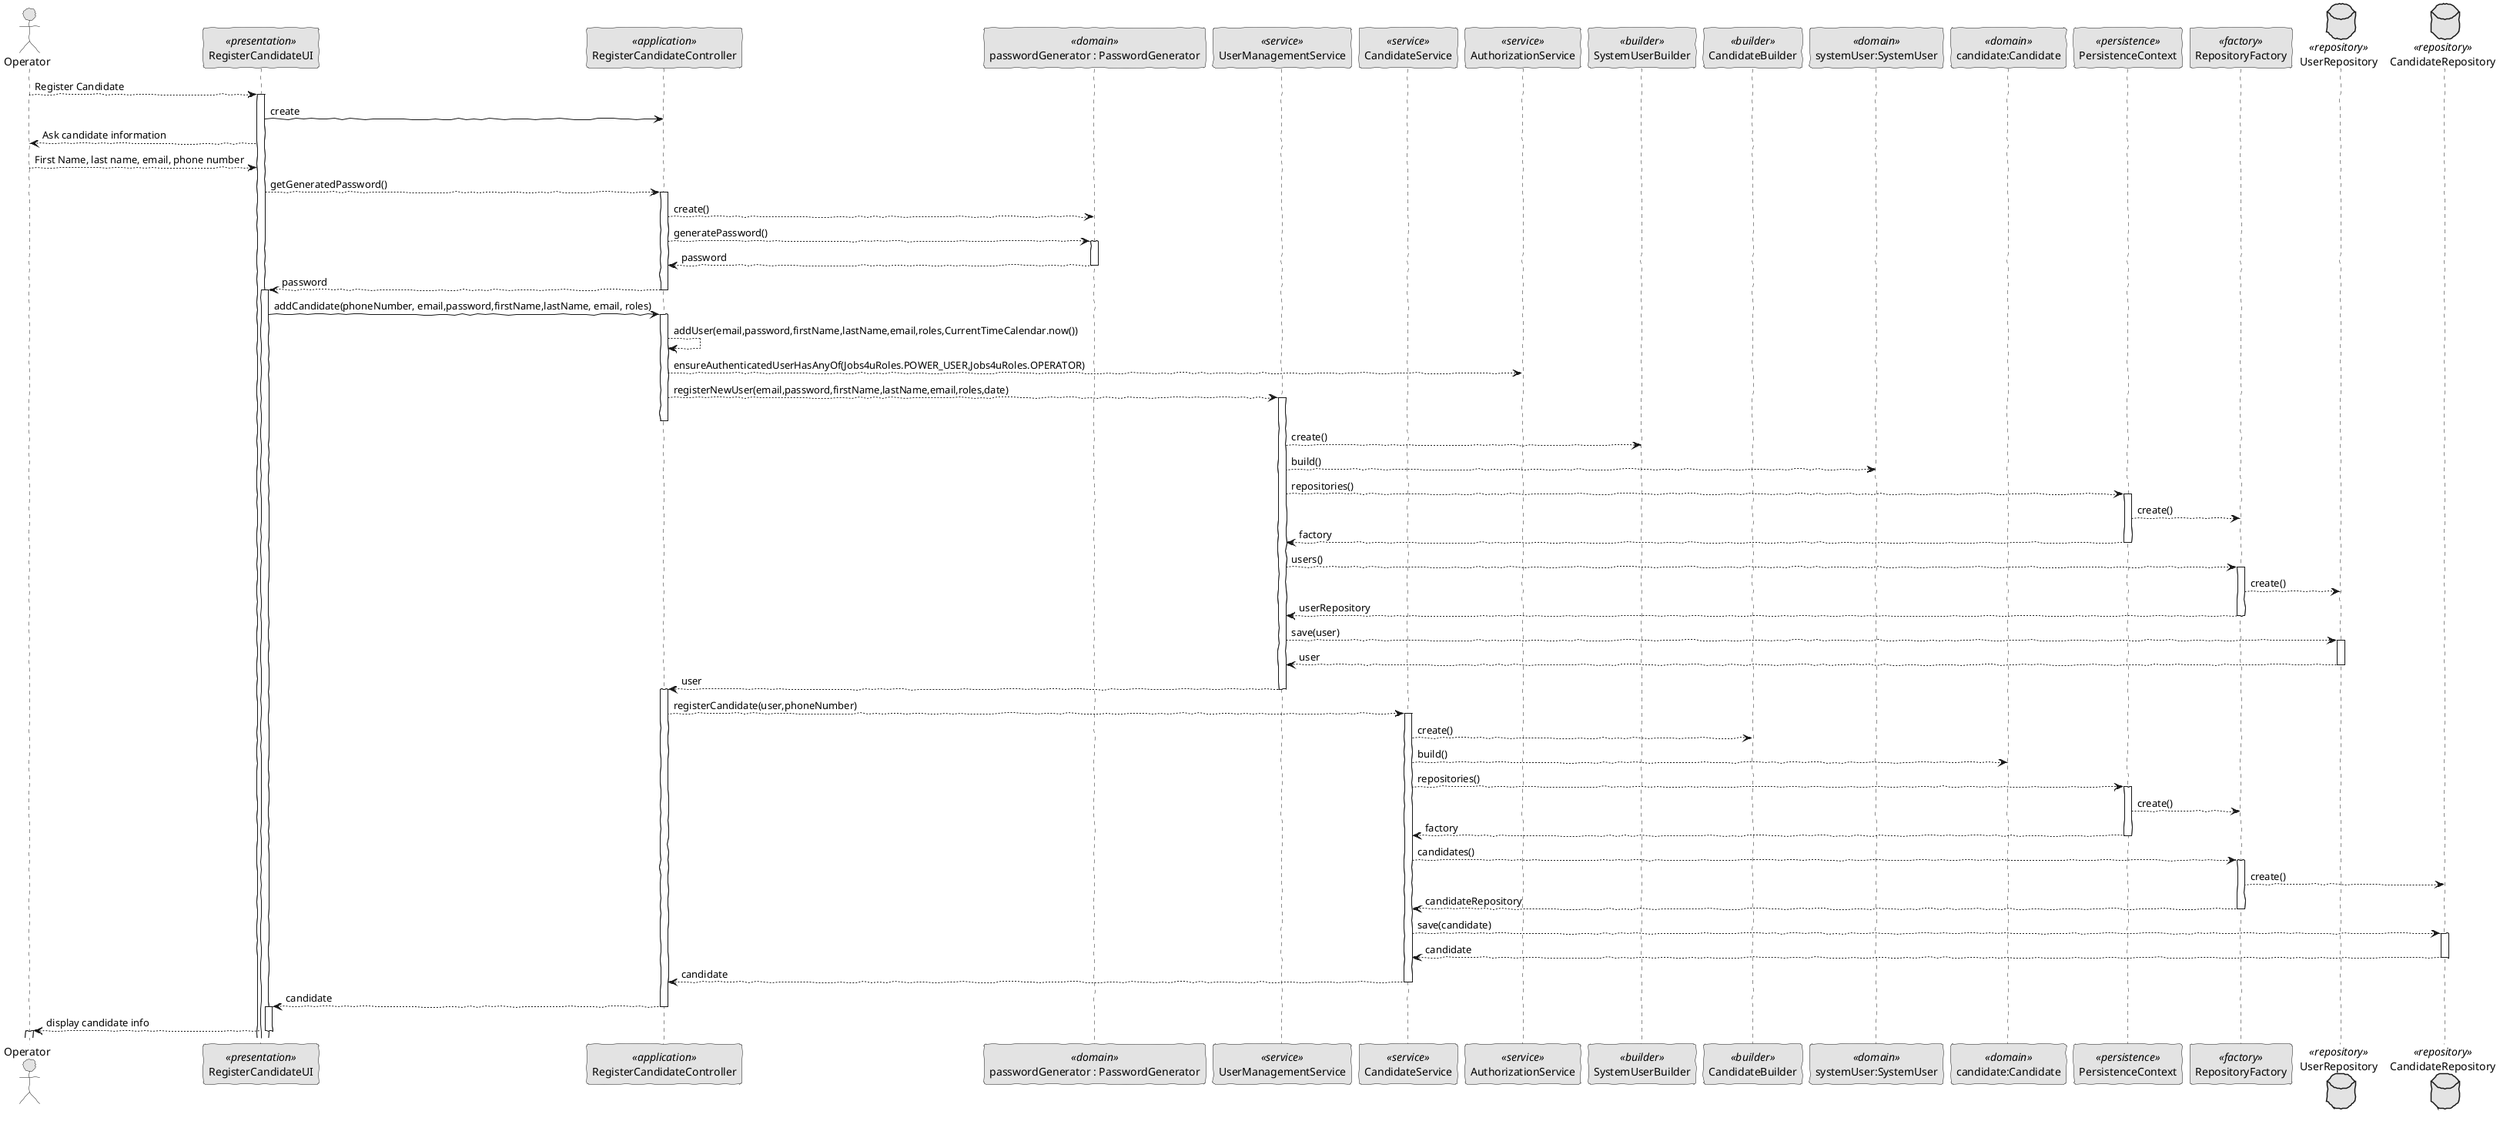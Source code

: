 @startuml
'http://plantuml.com/skinparam.html
skinparam handwritten true
skinparam monochrome true
skinparam packageStyle rect
skinparam defaultFontName FG Virgil
skinparam shadowing false

actor Operator as op
participant RegisterCandidateUI as UI <<presentation>>
participant RegisterCandidateController as Controller <<application>>
participant "passwordGenerator : PasswordGenerator" as PasswordGenerator<<domain>>
participant UserManagementService as UserService<<service>>
participant CandidateService as CandidateService<<service>>
participant AuthorizationService as AuthzService<<service>>
participant SystemUserBuilder as Builder <<builder>>
participant CandidateBuilder as CandidateBuilder <<builder>>
participant "systemUser:SystemUser" as Domain <<domain>>
participant "candidate:Candidate" as CandidateDomain <<domain>>
participant PersistenceContext as Persistence <<persistence>>
participant RepositoryFactory as Factory <<factory>>
database UserRepository as UserRepository <<repository>>
database CandidateRepository as CandidateRepository <<repository>>

op --> UI: Register Candidate
activate UI

    UI -> Controller: create
    UI --> op: Ask candidate information
    op --> UI: First Name, last name, email, phone number

            UI --> Controller : getGeneratedPassword()
            activate Controller

            Controller --> PasswordGenerator : create()

            Controller --> PasswordGenerator : generatePassword()

            activate PasswordGenerator

            PasswordGenerator --> Controller : password
            deactivate PasswordGenerator

            Controller --> UI : password
            deactivate Controller
            activate UI

        UI -> Controller: addCandidate(phoneNumber, email,password,firstName,lastName, email, roles)
        activate Controller

        Controller --> Controller : addUser(email,password,firstName,lastName,email,roles,CurrentTimeCalendar.now())

        Controller --> AuthzService : ensureAuthenticatedUserHasAnyOf(Jobs4uRoles.POWER_USER,Jobs4uRoles.OPERATOR)

        deactivate AuthzService

        Controller --> UserService : registerNewUser(email,password,firstName,lastName,email,roles,date)
        activate UserService
        deactivate Controller

        UserService --> Builder : create()

        UserService --> Domain : build()

        UserService --> Persistence : repositories()
        activate Persistence

        Persistence --> Factory : create()

        Persistence --> UserService : factory
        deactivate Persistence

        UserService --> Factory : users()
        activate Factory

        Factory --> UserRepository : create()

        Factory --> UserService : userRepository
        deactivate Factory

        UserService --> UserRepository : save(user)

        activate UserRepository

        UserRepository --> UserService : user
        deactivate UserRepository

        UserService --> Controller : user
        deactivate UserService
        activate Controller



                Controller --> CandidateService : registerCandidate(user,phoneNumber)
                activate CandidateService

                CandidateService --> CandidateBuilder : create()

                CandidateService --> CandidateDomain : build()

                CandidateService --> Persistence : repositories()
                activate Persistence

                Persistence --> Factory : create()

                Persistence --> CandidateService : factory
                deactivate Persistence

                CandidateService --> Factory : candidates()
                activate Factory

                Factory --> CandidateRepository : create()

                Factory --> CandidateService : candidateRepository
                deactivate Factory

                CandidateService --> CandidateRepository : save(candidate)
                activate CandidateRepository

                CandidateRepository --> CandidateService : candidate
                deactivate CandidateRepository

                CandidateService --> Controller : candidate
                deactivate CandidateService

                Controller --> UI : candidate
                deactivate Controller
                activate UI


                UI --> op : display candidate info
                deactivate UI
                activate op




@enduml